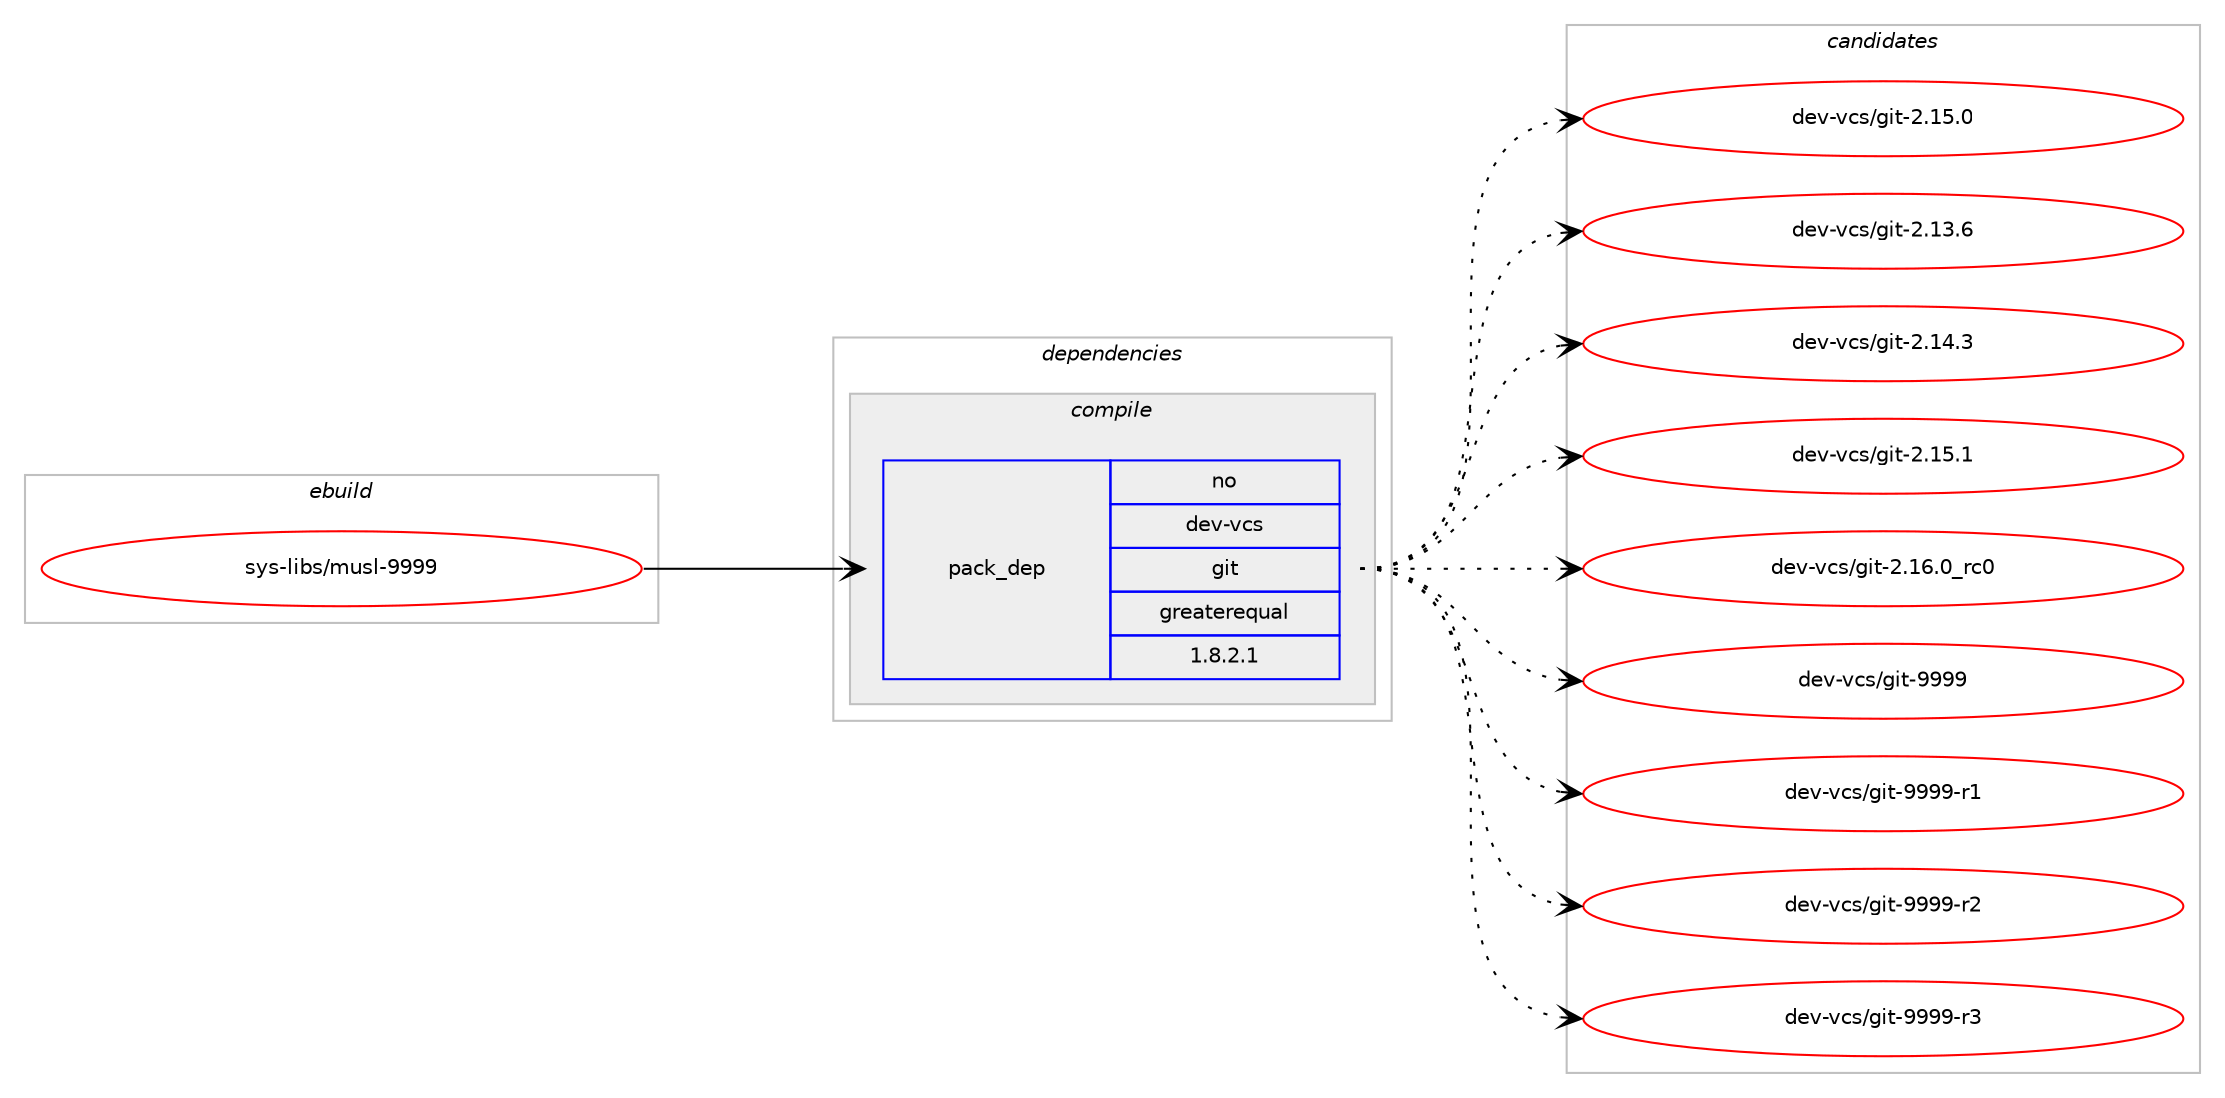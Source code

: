 digraph prolog {

# *************
# Graph options
# *************

newrank=true;
concentrate=true;
compound=true;
graph [rankdir=LR,fontname=Helvetica,fontsize=10,ranksep=1.5];#, ranksep=2.5, nodesep=0.2];
edge  [arrowhead=vee];
node  [fontname=Helvetica,fontsize=10];

# **********
# The ebuild
# **********

subgraph cluster_leftcol {
color=gray;
rank=same;
label=<<i>ebuild</i>>;
id [label="sys-libs/musl-9999", color=red, width=4, href="../sys-libs/musl-9999.svg"];
}

# ****************
# The dependencies
# ****************

subgraph cluster_midcol {
color=gray;
label=<<i>dependencies</i>>;
subgraph cluster_compile {
fillcolor="#eeeeee";
style=filled;
label=<<i>compile</i>>;
subgraph pack4110 {
dependency4267 [label=<<TABLE BORDER="0" CELLBORDER="1" CELLSPACING="0" CELLPADDING="4" WIDTH="220"><TR><TD ROWSPAN="6" CELLPADDING="30">pack_dep</TD></TR><TR><TD WIDTH="110">no</TD></TR><TR><TD>dev-vcs</TD></TR><TR><TD>git</TD></TR><TR><TD>greaterequal</TD></TR><TR><TD>1.8.2.1</TD></TR></TABLE>>, shape=none, color=blue];
}
id:e -> dependency4267:w [weight=20,style="solid",arrowhead="vee"];
}
subgraph cluster_compileandrun {
fillcolor="#eeeeee";
style=filled;
label=<<i>compile and run</i>>;
}
subgraph cluster_run {
fillcolor="#eeeeee";
style=filled;
label=<<i>run</i>>;
}
}

# **************
# The candidates
# **************

subgraph cluster_choices {
rank=same;
color=gray;
label=<<i>candidates</i>>;

subgraph choice4110 {
color=black;
nodesep=1;
choice10010111845118991154710310511645504649534648 [label="dev-vcs/git-2.15.0", color=red, width=4,href="../dev-vcs/git-2.15.0.svg"];
choice10010111845118991154710310511645504649514654 [label="dev-vcs/git-2.13.6", color=red, width=4,href="../dev-vcs/git-2.13.6.svg"];
choice10010111845118991154710310511645504649524651 [label="dev-vcs/git-2.14.3", color=red, width=4,href="../dev-vcs/git-2.14.3.svg"];
choice10010111845118991154710310511645504649534649 [label="dev-vcs/git-2.15.1", color=red, width=4,href="../dev-vcs/git-2.15.1.svg"];
choice10010111845118991154710310511645504649544648951149948 [label="dev-vcs/git-2.16.0_rc0", color=red, width=4,href="../dev-vcs/git-2.16.0_rc0.svg"];
choice1001011184511899115471031051164557575757 [label="dev-vcs/git-9999", color=red, width=4,href="../dev-vcs/git-9999.svg"];
choice10010111845118991154710310511645575757574511449 [label="dev-vcs/git-9999-r1", color=red, width=4,href="../dev-vcs/git-9999-r1.svg"];
choice10010111845118991154710310511645575757574511450 [label="dev-vcs/git-9999-r2", color=red, width=4,href="../dev-vcs/git-9999-r2.svg"];
choice10010111845118991154710310511645575757574511451 [label="dev-vcs/git-9999-r3", color=red, width=4,href="../dev-vcs/git-9999-r3.svg"];
dependency4267:e -> choice10010111845118991154710310511645504649534648:w [style=dotted,weight="100"];
dependency4267:e -> choice10010111845118991154710310511645504649514654:w [style=dotted,weight="100"];
dependency4267:e -> choice10010111845118991154710310511645504649524651:w [style=dotted,weight="100"];
dependency4267:e -> choice10010111845118991154710310511645504649534649:w [style=dotted,weight="100"];
dependency4267:e -> choice10010111845118991154710310511645504649544648951149948:w [style=dotted,weight="100"];
dependency4267:e -> choice1001011184511899115471031051164557575757:w [style=dotted,weight="100"];
dependency4267:e -> choice10010111845118991154710310511645575757574511449:w [style=dotted,weight="100"];
dependency4267:e -> choice10010111845118991154710310511645575757574511450:w [style=dotted,weight="100"];
dependency4267:e -> choice10010111845118991154710310511645575757574511451:w [style=dotted,weight="100"];
}
}

}
